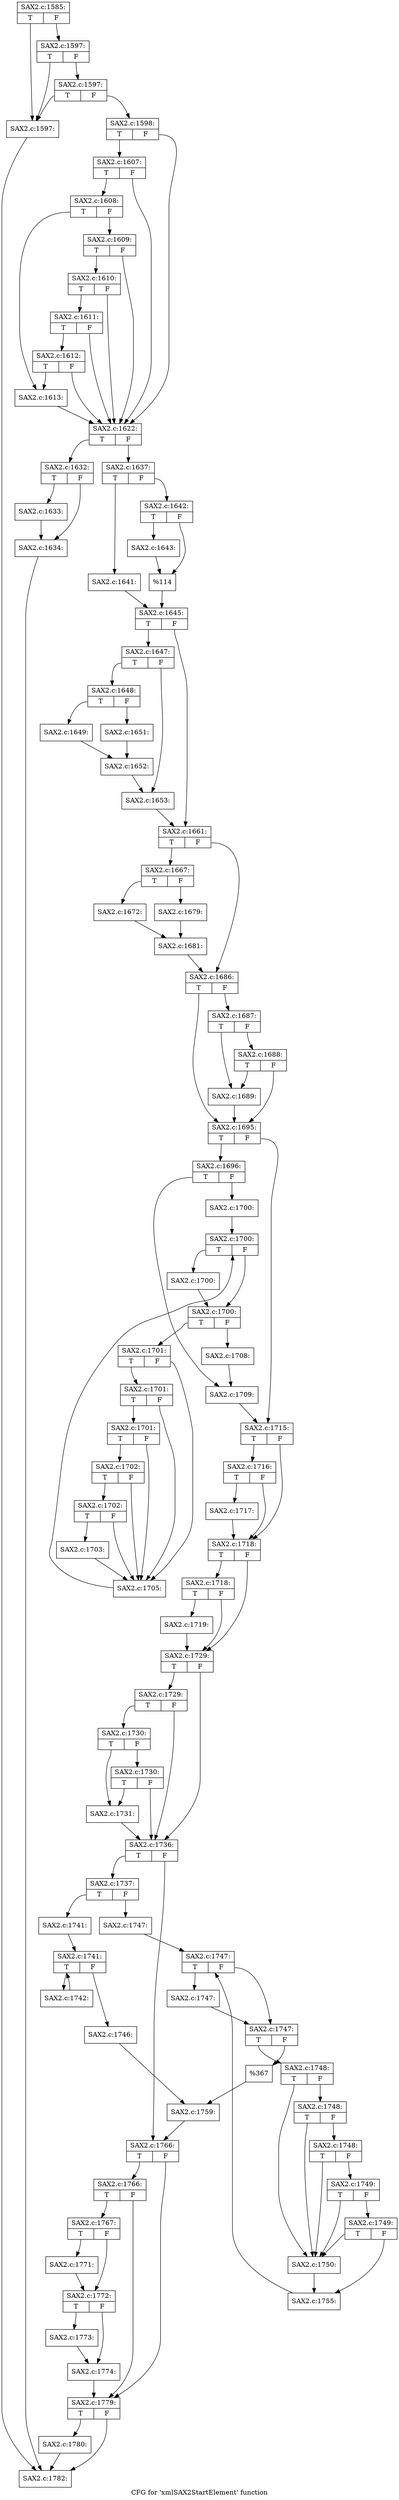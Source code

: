 digraph "CFG for 'xmlSAX2StartElement' function" {
	label="CFG for 'xmlSAX2StartElement' function";

	Node0x41f4eb0 [shape=record,label="{SAX2.c:1585:|{<s0>T|<s1>F}}"];
	Node0x41f4eb0:s0 -> Node0x41f7560;
	Node0x41f4eb0:s1 -> Node0x41f7680;
	Node0x41f7680 [shape=record,label="{SAX2.c:1597:|{<s0>T|<s1>F}}"];
	Node0x41f7680:s0 -> Node0x41f7560;
	Node0x41f7680:s1 -> Node0x41f7600;
	Node0x41f7600 [shape=record,label="{SAX2.c:1597:|{<s0>T|<s1>F}}"];
	Node0x41f7600:s0 -> Node0x41f7560;
	Node0x41f7600:s1 -> Node0x41f75b0;
	Node0x41f7560 [shape=record,label="{SAX2.c:1597:}"];
	Node0x41f7560 -> Node0x4211320;
	Node0x41f75b0 [shape=record,label="{SAX2.c:1598:|{<s0>T|<s1>F}}"];
	Node0x41f75b0:s0 -> Node0x41f8380;
	Node0x41f75b0:s1 -> Node0x41f82b0;
	Node0x41f8380 [shape=record,label="{SAX2.c:1607:|{<s0>T|<s1>F}}"];
	Node0x41f8380:s0 -> Node0x41f8300;
	Node0x41f8380:s1 -> Node0x41f82b0;
	Node0x41f8300 [shape=record,label="{SAX2.c:1608:|{<s0>T|<s1>F}}"];
	Node0x41f8300:s0 -> Node0x41f8260;
	Node0x41f8300:s1 -> Node0x41f8bc0;
	Node0x41f8bc0 [shape=record,label="{SAX2.c:1609:|{<s0>T|<s1>F}}"];
	Node0x41f8bc0:s0 -> Node0x41f9170;
	Node0x41f8bc0:s1 -> Node0x41f82b0;
	Node0x41f9170 [shape=record,label="{SAX2.c:1610:|{<s0>T|<s1>F}}"];
	Node0x41f9170:s0 -> Node0x41f90f0;
	Node0x41f9170:s1 -> Node0x41f82b0;
	Node0x41f90f0 [shape=record,label="{SAX2.c:1611:|{<s0>T|<s1>F}}"];
	Node0x41f90f0:s0 -> Node0x41f90a0;
	Node0x41f90f0:s1 -> Node0x41f82b0;
	Node0x41f90a0 [shape=record,label="{SAX2.c:1612:|{<s0>T|<s1>F}}"];
	Node0x41f90a0:s0 -> Node0x41f8260;
	Node0x41f90a0:s1 -> Node0x41f82b0;
	Node0x41f8260 [shape=record,label="{SAX2.c:1613:}"];
	Node0x41f8260 -> Node0x41f82b0;
	Node0x41f82b0 [shape=record,label="{SAX2.c:1622:|{<s0>T|<s1>F}}"];
	Node0x41f82b0:s0 -> Node0x41fbc90;
	Node0x41f82b0:s1 -> Node0x41fc1c0;
	Node0x41fbc90 [shape=record,label="{SAX2.c:1632:|{<s0>T|<s1>F}}"];
	Node0x41fbc90:s0 -> Node0x41fc3e0;
	Node0x41fbc90:s1 -> Node0x41fc430;
	Node0x41fc3e0 [shape=record,label="{SAX2.c:1633:}"];
	Node0x41fc3e0 -> Node0x41fc430;
	Node0x41fc430 [shape=record,label="{SAX2.c:1634:}"];
	Node0x41fc430 -> Node0x4211320;
	Node0x41fc1c0 [shape=record,label="{SAX2.c:1637:|{<s0>T|<s1>F}}"];
	Node0x41fc1c0:s0 -> Node0x41fcbb0;
	Node0x41fc1c0:s1 -> Node0x41fcc50;
	Node0x41fcbb0 [shape=record,label="{SAX2.c:1641:}"];
	Node0x41fcbb0 -> Node0x41fcc00;
	Node0x41fcc50 [shape=record,label="{SAX2.c:1642:|{<s0>T|<s1>F}}"];
	Node0x41fcc50:s0 -> Node0x41fd5d0;
	Node0x41fcc50:s1 -> Node0x41fdb30;
	Node0x41fd5d0 [shape=record,label="{SAX2.c:1643:}"];
	Node0x41fd5d0 -> Node0x41fdb30;
	Node0x41fdb30 [shape=record,label="{%114}"];
	Node0x41fdb30 -> Node0x41fcc00;
	Node0x41fcc00 [shape=record,label="{SAX2.c:1645:|{<s0>T|<s1>F}}"];
	Node0x41fcc00:s0 -> Node0x41fe370;
	Node0x41fcc00:s1 -> Node0x41fe3c0;
	Node0x41fe370 [shape=record,label="{SAX2.c:1647:|{<s0>T|<s1>F}}"];
	Node0x41fe370:s0 -> Node0x41fe770;
	Node0x41fe370:s1 -> Node0x41fe7c0;
	Node0x41fe770 [shape=record,label="{SAX2.c:1648:|{<s0>T|<s1>F}}"];
	Node0x41fe770:s0 -> Node0x41fec30;
	Node0x41fe770:s1 -> Node0x41fecd0;
	Node0x41fec30 [shape=record,label="{SAX2.c:1649:}"];
	Node0x41fec30 -> Node0x41fec80;
	Node0x41fecd0 [shape=record,label="{SAX2.c:1651:}"];
	Node0x41fecd0 -> Node0x41fec80;
	Node0x41fec80 [shape=record,label="{SAX2.c:1652:}"];
	Node0x41fec80 -> Node0x41fe7c0;
	Node0x41fe7c0 [shape=record,label="{SAX2.c:1653:}"];
	Node0x41fe7c0 -> Node0x41fe3c0;
	Node0x41fe3c0 [shape=record,label="{SAX2.c:1661:|{<s0>T|<s1>F}}"];
	Node0x41fe3c0:s0 -> Node0x42002b0;
	Node0x41fe3c0:s1 -> Node0x4200630;
	Node0x42002b0 [shape=record,label="{SAX2.c:1667:|{<s0>T|<s1>F}}"];
	Node0x42002b0:s0 -> Node0x4200850;
	Node0x42002b0:s1 -> Node0x42008f0;
	Node0x4200850 [shape=record,label="{SAX2.c:1672:}"];
	Node0x4200850 -> Node0x42008a0;
	Node0x42008f0 [shape=record,label="{SAX2.c:1679:}"];
	Node0x42008f0 -> Node0x42008a0;
	Node0x42008a0 [shape=record,label="{SAX2.c:1681:}"];
	Node0x42008a0 -> Node0x4200630;
	Node0x4200630 [shape=record,label="{SAX2.c:1686:|{<s0>T|<s1>F}}"];
	Node0x4200630:s0 -> Node0x42015b0;
	Node0x4200630:s1 -> Node0x4201600;
	Node0x4201600 [shape=record,label="{SAX2.c:1687:|{<s0>T|<s1>F}}"];
	Node0x4201600:s0 -> Node0x4201170;
	Node0x4201600:s1 -> Node0x42018c0;
	Node0x42018c0 [shape=record,label="{SAX2.c:1688:|{<s0>T|<s1>F}}"];
	Node0x42018c0:s0 -> Node0x4201170;
	Node0x42018c0:s1 -> Node0x42015b0;
	Node0x4201170 [shape=record,label="{SAX2.c:1689:}"];
	Node0x4201170 -> Node0x42015b0;
	Node0x42015b0 [shape=record,label="{SAX2.c:1695:|{<s0>T|<s1>F}}"];
	Node0x42015b0:s0 -> Node0x42025d0;
	Node0x42015b0:s1 -> Node0x4202ab0;
	Node0x42025d0 [shape=record,label="{SAX2.c:1696:|{<s0>T|<s1>F}}"];
	Node0x42025d0:s0 -> Node0x4203640;
	Node0x42025d0:s1 -> Node0x42035f0;
	Node0x42035f0 [shape=record,label="{SAX2.c:1700:}"];
	Node0x42035f0 -> Node0x42039c0;
	Node0x42039c0 [shape=record,label="{SAX2.c:1700:|{<s0>T|<s1>F}}"];
	Node0x42039c0:s0 -> Node0x4203c70;
	Node0x42039c0:s1 -> Node0x4203c20;
	Node0x4203c70 [shape=record,label="{SAX2.c:1700:}"];
	Node0x4203c70 -> Node0x4203c20;
	Node0x4203c20 [shape=record,label="{SAX2.c:1700:|{<s0>T|<s1>F}}"];
	Node0x4203c20:s0 -> Node0x4204100;
	Node0x4203c20:s1 -> Node0x4203ba0;
	Node0x4204100 [shape=record,label="{SAX2.c:1701:|{<s0>T|<s1>F}}"];
	Node0x4204100:s0 -> Node0x4204460;
	Node0x4204100:s1 -> Node0x4204290;
	Node0x4204460 [shape=record,label="{SAX2.c:1701:|{<s0>T|<s1>F}}"];
	Node0x4204460:s0 -> Node0x42043e0;
	Node0x4204460:s1 -> Node0x4204290;
	Node0x42043e0 [shape=record,label="{SAX2.c:1701:|{<s0>T|<s1>F}}"];
	Node0x42043e0:s0 -> Node0x4204360;
	Node0x42043e0:s1 -> Node0x4204290;
	Node0x4204360 [shape=record,label="{SAX2.c:1702:|{<s0>T|<s1>F}}"];
	Node0x4204360:s0 -> Node0x42042e0;
	Node0x4204360:s1 -> Node0x4204290;
	Node0x42042e0 [shape=record,label="{SAX2.c:1702:|{<s0>T|<s1>F}}"];
	Node0x42042e0:s0 -> Node0x4204240;
	Node0x42042e0:s1 -> Node0x4204290;
	Node0x4204240 [shape=record,label="{SAX2.c:1703:}"];
	Node0x4204240 -> Node0x4204290;
	Node0x4204290 [shape=record,label="{SAX2.c:1705:}"];
	Node0x4204290 -> Node0x42039c0;
	Node0x4203ba0 [shape=record,label="{SAX2.c:1708:}"];
	Node0x4203ba0 -> Node0x4203640;
	Node0x4203640 [shape=record,label="{SAX2.c:1709:}"];
	Node0x4203640 -> Node0x4202ab0;
	Node0x4202ab0 [shape=record,label="{SAX2.c:1715:|{<s0>T|<s1>F}}"];
	Node0x4202ab0:s0 -> Node0x4207380;
	Node0x4202ab0:s1 -> Node0x4205cb0;
	Node0x4207380 [shape=record,label="{SAX2.c:1716:|{<s0>T|<s1>F}}"];
	Node0x4207380:s0 -> Node0x41c7e40;
	Node0x4207380:s1 -> Node0x4205cb0;
	Node0x41c7e40 [shape=record,label="{SAX2.c:1717:}"];
	Node0x41c7e40 -> Node0x4205cb0;
	Node0x4205cb0 [shape=record,label="{SAX2.c:1718:|{<s0>T|<s1>F}}"];
	Node0x4205cb0:s0 -> Node0x4207c00;
	Node0x4205cb0:s1 -> Node0x4207bb0;
	Node0x4207c00 [shape=record,label="{SAX2.c:1718:|{<s0>T|<s1>F}}"];
	Node0x4207c00:s0 -> Node0x4207b60;
	Node0x4207c00:s1 -> Node0x4207bb0;
	Node0x4207b60 [shape=record,label="{SAX2.c:1719:}"];
	Node0x4207b60 -> Node0x4207bb0;
	Node0x4207bb0 [shape=record,label="{SAX2.c:1729:|{<s0>T|<s1>F}}"];
	Node0x4207bb0:s0 -> Node0x4208ea0;
	Node0x4207bb0:s1 -> Node0x4208e00;
	Node0x4208ea0 [shape=record,label="{SAX2.c:1729:|{<s0>T|<s1>F}}"];
	Node0x4208ea0:s0 -> Node0x4208e50;
	Node0x4208ea0:s1 -> Node0x4208e00;
	Node0x4208e50 [shape=record,label="{SAX2.c:1730:|{<s0>T|<s1>F}}"];
	Node0x4208e50:s0 -> Node0x42085e0;
	Node0x4208e50:s1 -> Node0x42093c0;
	Node0x42093c0 [shape=record,label="{SAX2.c:1730:|{<s0>T|<s1>F}}"];
	Node0x42093c0:s0 -> Node0x42085e0;
	Node0x42093c0:s1 -> Node0x4208e00;
	Node0x42085e0 [shape=record,label="{SAX2.c:1731:}"];
	Node0x42085e0 -> Node0x4208e00;
	Node0x4208e00 [shape=record,label="{SAX2.c:1736:|{<s0>T|<s1>F}}"];
	Node0x4208e00:s0 -> Node0x420b000;
	Node0x4208e00:s1 -> Node0x420b3e0;
	Node0x420b000 [shape=record,label="{SAX2.c:1737:|{<s0>T|<s1>F}}"];
	Node0x420b000:s0 -> Node0x420bf50;
	Node0x420b000:s1 -> Node0x420bff0;
	Node0x420bf50 [shape=record,label="{SAX2.c:1741:}"];
	Node0x420bf50 -> Node0x420c370;
	Node0x420c370 [shape=record,label="{SAX2.c:1741:|{<s0>T|<s1>F}}"];
	Node0x420c370:s0 -> Node0x420c720;
	Node0x420c370:s1 -> Node0x420c550;
	Node0x420c720 [shape=record,label="{SAX2.c:1742:}"];
	Node0x420c720 -> Node0x420c370;
	Node0x420c550 [shape=record,label="{SAX2.c:1746:}"];
	Node0x420c550 -> Node0x420bfa0;
	Node0x420bff0 [shape=record,label="{SAX2.c:1747:}"];
	Node0x420bff0 -> Node0x420d510;
	Node0x420d510 [shape=record,label="{SAX2.c:1747:|{<s0>T|<s1>F}}"];
	Node0x420d510:s0 -> Node0x420d7c0;
	Node0x420d510:s1 -> Node0x420d770;
	Node0x420d7c0 [shape=record,label="{SAX2.c:1747:}"];
	Node0x420d7c0 -> Node0x420d770;
	Node0x420d770 [shape=record,label="{SAX2.c:1747:|{<s0>T|<s1>F}}"];
	Node0x420d770:s0 -> Node0x420dc50;
	Node0x420d770:s1 -> Node0x420d6f0;
	Node0x420dc50 [shape=record,label="{SAX2.c:1748:|{<s0>T|<s1>F}}"];
	Node0x420dc50:s0 -> Node0x420dd90;
	Node0x420dc50:s1 -> Node0x420dfb0;
	Node0x420dfb0 [shape=record,label="{SAX2.c:1748:|{<s0>T|<s1>F}}"];
	Node0x420dfb0:s0 -> Node0x420dd90;
	Node0x420dfb0:s1 -> Node0x420df30;
	Node0x420df30 [shape=record,label="{SAX2.c:1748:|{<s0>T|<s1>F}}"];
	Node0x420df30:s0 -> Node0x420dd90;
	Node0x420df30:s1 -> Node0x420deb0;
	Node0x420deb0 [shape=record,label="{SAX2.c:1749:|{<s0>T|<s1>F}}"];
	Node0x420deb0:s0 -> Node0x420dd90;
	Node0x420deb0:s1 -> Node0x420de30;
	Node0x420de30 [shape=record,label="{SAX2.c:1749:|{<s0>T|<s1>F}}"];
	Node0x420de30:s0 -> Node0x420dd90;
	Node0x420de30:s1 -> Node0x420dde0;
	Node0x420dd90 [shape=record,label="{SAX2.c:1750:}"];
	Node0x420dd90 -> Node0x420dde0;
	Node0x420dde0 [shape=record,label="{SAX2.c:1755:}"];
	Node0x420dde0 -> Node0x420d510;
	Node0x420d6f0 [shape=record,label="{%367}"];
	Node0x420d6f0 -> Node0x420bfa0;
	Node0x420bfa0 [shape=record,label="{SAX2.c:1759:}"];
	Node0x420bfa0 -> Node0x420b3e0;
	Node0x420b3e0 [shape=record,label="{SAX2.c:1766:|{<s0>T|<s1>F}}"];
	Node0x420b3e0:s0 -> Node0x42101c0;
	Node0x420b3e0:s1 -> Node0x4210170;
	Node0x42101c0 [shape=record,label="{SAX2.c:1766:|{<s0>T|<s1>F}}"];
	Node0x42101c0:s0 -> Node0x4210120;
	Node0x42101c0:s1 -> Node0x4210170;
	Node0x4210120 [shape=record,label="{SAX2.c:1767:|{<s0>T|<s1>F}}"];
	Node0x4210120:s0 -> Node0x42111c0;
	Node0x4210120:s1 -> Node0x42114f0;
	Node0x42111c0 [shape=record,label="{SAX2.c:1771:}"];
	Node0x42111c0 -> Node0x42114f0;
	Node0x42114f0 [shape=record,label="{SAX2.c:1772:|{<s0>T|<s1>F}}"];
	Node0x42114f0:s0 -> Node0x4211ab0;
	Node0x42114f0:s1 -> Node0x4211b00;
	Node0x4211ab0 [shape=record,label="{SAX2.c:1773:}"];
	Node0x4211ab0 -> Node0x4211b00;
	Node0x4211b00 [shape=record,label="{SAX2.c:1774:}"];
	Node0x4211b00 -> Node0x4210170;
	Node0x4210170 [shape=record,label="{SAX2.c:1779:|{<s0>T|<s1>F}}"];
	Node0x4210170:s0 -> Node0x4177470;
	Node0x4210170:s1 -> Node0x4211320;
	Node0x4177470 [shape=record,label="{SAX2.c:1780:}"];
	Node0x4177470 -> Node0x4211320;
	Node0x4211320 [shape=record,label="{SAX2.c:1782:}"];
}
